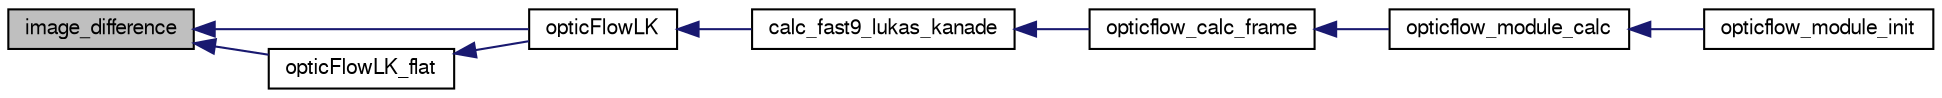 digraph "image_difference"
{
  edge [fontname="FreeSans",fontsize="10",labelfontname="FreeSans",labelfontsize="10"];
  node [fontname="FreeSans",fontsize="10",shape=record];
  rankdir="LR";
  Node1 [label="image_difference",height=0.2,width=0.4,color="black", fillcolor="grey75", style="filled", fontcolor="black"];
  Node1 -> Node2 [dir="back",color="midnightblue",fontsize="10",style="solid",fontname="FreeSans"];
  Node2 [label="opticFlowLK",height=0.2,width=0.4,color="black", fillcolor="white", style="filled",URL="$lucas__kanade_8h.html#a6a8349de0d6e2015151312034c07ed0d"];
  Node2 -> Node3 [dir="back",color="midnightblue",fontsize="10",style="solid",fontname="FreeSans"];
  Node3 [label="calc_fast9_lukas_kanade",height=0.2,width=0.4,color="black", fillcolor="white", style="filled",URL="$opticflow__calculator_8h.html#a3edff14cc7f95b5202ba6841a12dfed3",tooltip="Run the optical flow with fast9 and lukaskanade on a new image frame. "];
  Node3 -> Node4 [dir="back",color="midnightblue",fontsize="10",style="solid",fontname="FreeSans"];
  Node4 [label="opticflow_calc_frame",height=0.2,width=0.4,color="black", fillcolor="white", style="filled",URL="$opticflow__calculator_8h.html#a89e51af8fe5a0f534193635d181a2086",tooltip="Run the optical flow on a new image frame. "];
  Node4 -> Node5 [dir="back",color="midnightblue",fontsize="10",style="solid",fontname="FreeSans"];
  Node5 [label="opticflow_module_calc",height=0.2,width=0.4,color="black", fillcolor="white", style="filled",URL="$opticflow__module_8c.html#adb417544fc559b45532524416ce59953",tooltip="The main optical flow calculation thread. "];
  Node5 -> Node6 [dir="back",color="midnightblue",fontsize="10",style="solid",fontname="FreeSans"];
  Node6 [label="opticflow_module_init",height=0.2,width=0.4,color="black", fillcolor="white", style="filled",URL="$opticflow__module_8h.html#a6026660ee86fbb1f72bada581386e6d9",tooltip="Initialize the optical flow module for the bottom camera. "];
  Node1 -> Node7 [dir="back",color="midnightblue",fontsize="10",style="solid",fontname="FreeSans"];
  Node7 [label="opticFlowLK_flat",height=0.2,width=0.4,color="black", fillcolor="white", style="filled",URL="$lucas__kanade_8h.html#aec51a5433258fa6d3608ae6a76531945",tooltip="Compute the optical flow of several points using the Lucas-Kanade algorithm by Yves Bouguet The initi..."];
  Node7 -> Node2 [dir="back",color="midnightblue",fontsize="10",style="solid",fontname="FreeSans"];
}
